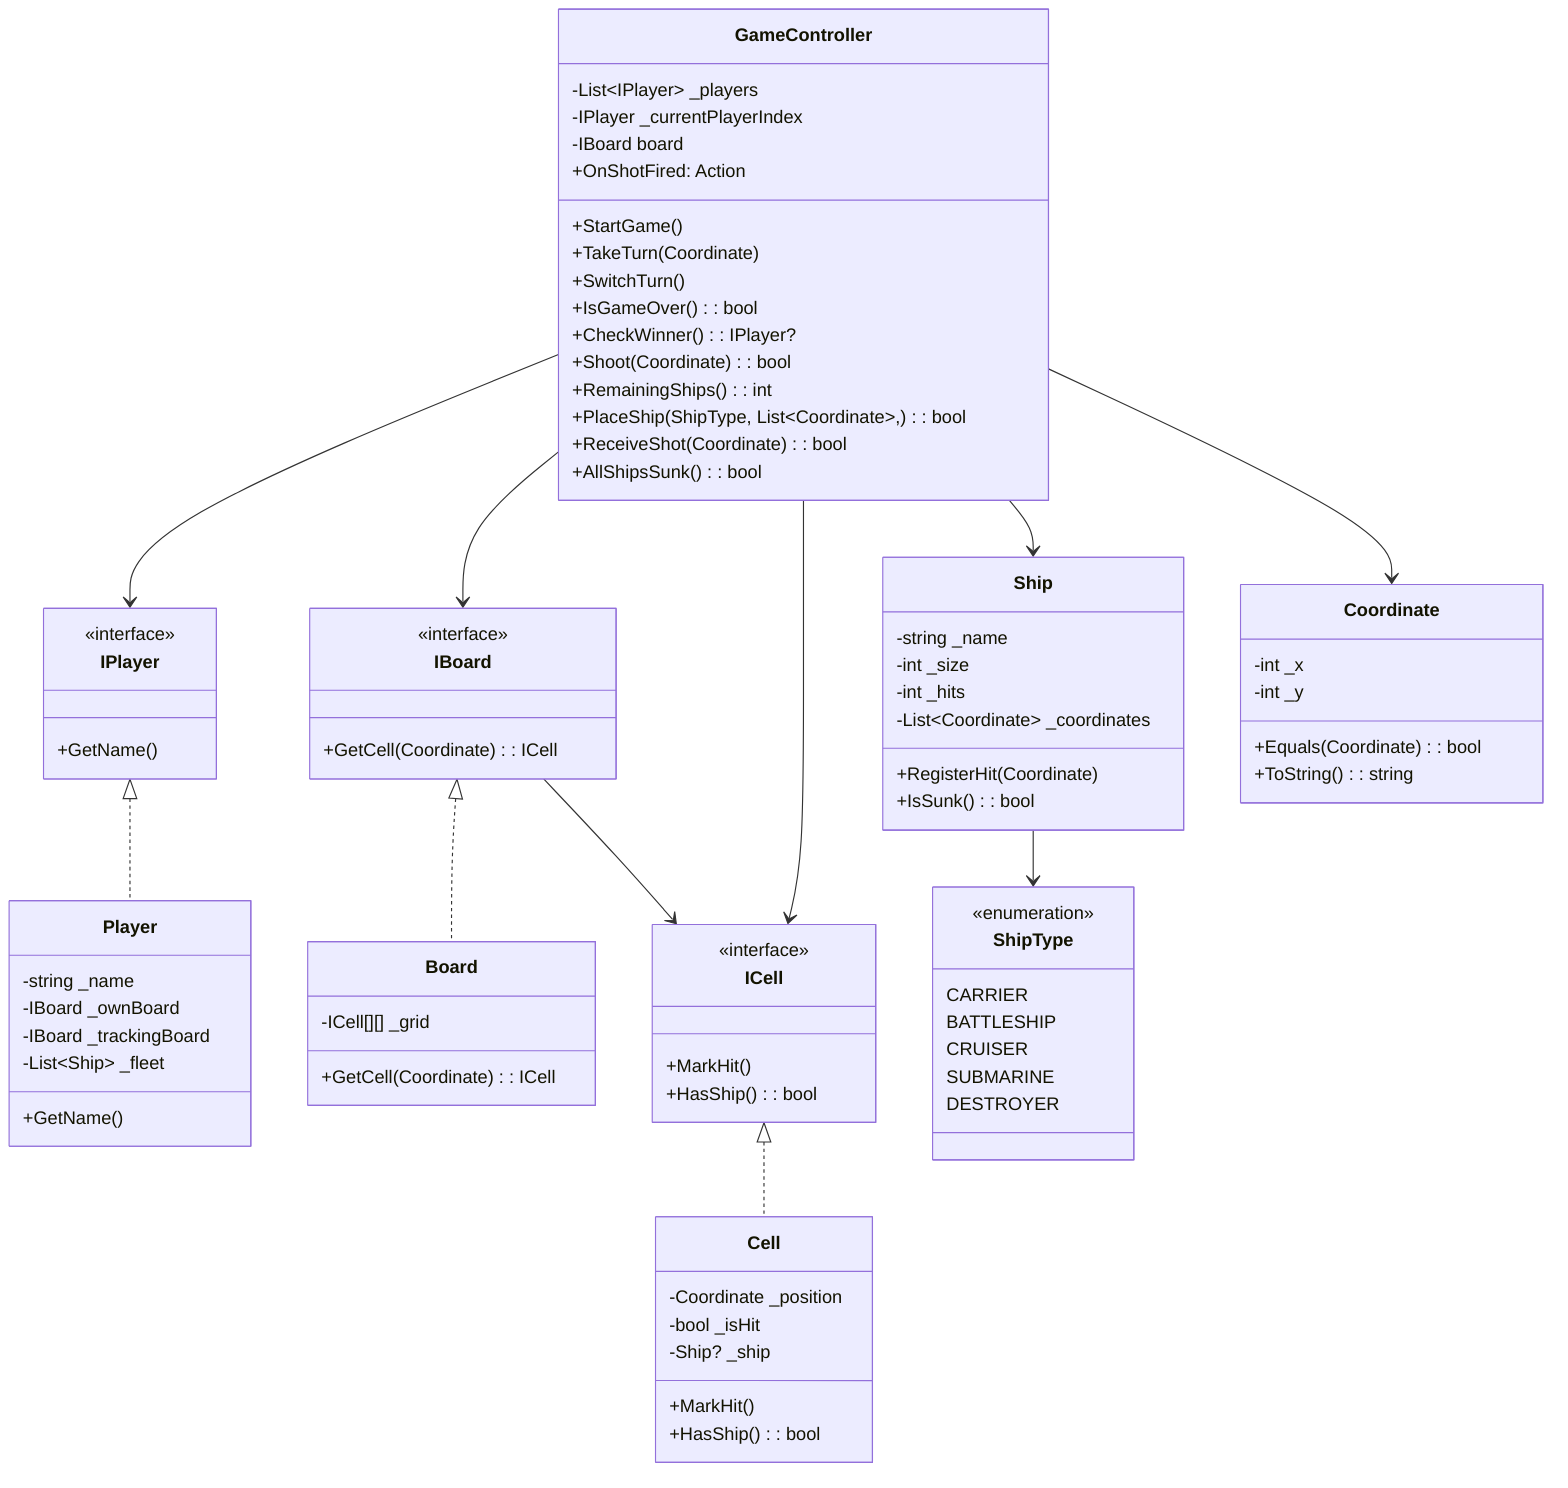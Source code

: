 classDiagram

  %% ==== Interfaces ====
  class IPlayer {
    <<interface>>
    +GetName()
  }

  class IBoard {
    <<interface>>
    +GetCell(Coordinate): ICell

  }

  class ICell {
    <<interface>>
    +MarkHit()
    +HasShip(): bool
  }

  %% ==== Implementations ====
  class Player {
    -string _name
    -IBoard _ownBoard
    -IBoard _trackingBoard
    -List~Ship~ _fleet
    +GetName()
  }

  class Board {
    -ICell[][] _grid
    +GetCell(Coordinate): ICell
  }

  class Cell {
    -Coordinate _position
    -bool _isHit
    -Ship? _ship
    +MarkHit()
    +HasShip(): bool
  }

  class ShipType {
    CARRIER
    BATTLESHIP
    CRUISER
    SUBMARINE
    DESTROYER
    <<enumeration>>
  }

  %% ==== Core Classes ====
  class GameController {
    -List~IPlayer~ _players
    -IPlayer _currentPlayerIndex
    -IBoard board
    +StartGame()
    +TakeTurn(Coordinate)
    +SwitchTurn()
    +IsGameOver(): bool
    +CheckWinner(): IPlayer?
    +OnShotFired: Action<IPlayer, Coordinate, bool>
    +Shoot(Coordinate): bool
    +RemainingShips(): int
    +PlaceShip(ShipType, List~Coordinate~, ): bool
    +ReceiveShot(Coordinate): bool
    +AllShipsSunk(): bool
  }

  class Ship {
    -string _name
    -int _size
    -int _hits
    -List~Coordinate~ _coordinates
    +RegisterHit(Coordinate)
    +IsSunk(): bool
  }

  class Coordinate {
    -int _x
    -int _y
    +Equals(Coordinate): bool
    +ToString(): string
  }

  %% ==== Relationships ====
  GameController --> IPlayer
  GameController --> IBoard
  GameController --> ICell
  GameController --> Ship
  GameController --> Coordinate
  IPlayer <|.. Player
  IBoard <|.. Board
  ICell <|.. Cell
  Ship --> ShipType
  IBoard --> ICell

  %% Player --> IBoard

  %% Board --> ICell

  %% Board --> Ship
  %% Ship --> Coordinate
  %% Cell --> Coordinate
  %% Cell --> Ship